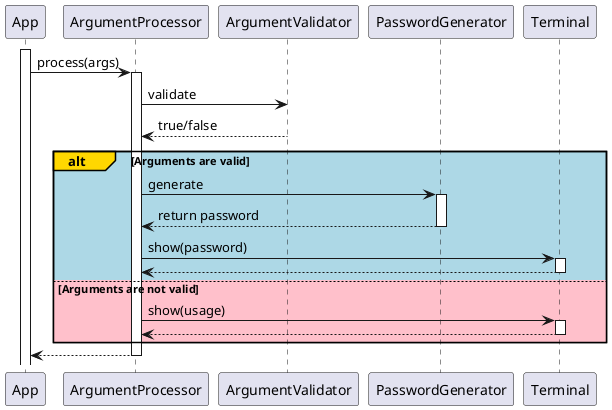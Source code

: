 @startuml
participant App as app
participant ArgumentProcessor as argumentProcessor
participant ArgumentValidator as argumentValidator
participant PasswordGenerator as passwordGenerator
participant Terminal as terminal

activate app

app -> argumentProcessor: process(args)
activate argumentProcessor

argumentProcessor -> argumentValidator: validate
argumentProcessor <-- argumentValidator: true/false

alt#Gold #LightBlue Arguments are valid
    argumentProcessor -> passwordGenerator: generate
    activate passwordGenerator
    argumentProcessor <-- passwordGenerator: return password
    deactivate passwordGenerator

    argumentProcessor -> terminal: show(password)
    activate terminal
    argumentProcessor <-- terminal
    deactivate terminal

else #Pink Arguments are not valid
    argumentProcessor -> terminal: show(usage)
    activate terminal
    argumentProcessor <-- terminal
    deactivate terminal
end

app <-- argumentProcessor
deactivate argumentProcessor

@enduml